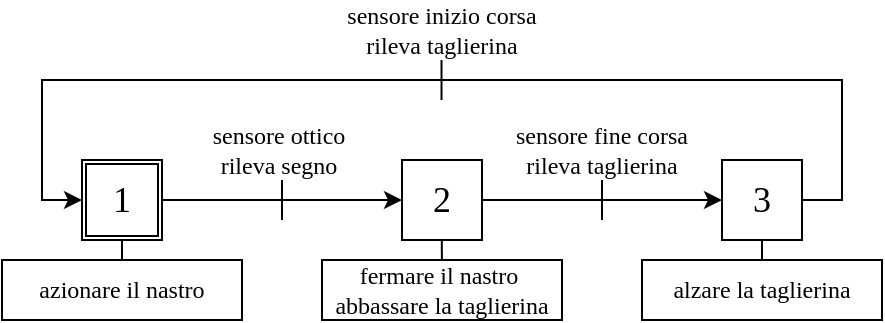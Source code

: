 <mxfile version="24.7.17">
  <diagram name="Pagina-1" id="_-5dWE3chr-w30Ih_SpF">
    <mxGraphModel dx="676" dy="391" grid="1" gridSize="10" guides="1" tooltips="1" connect="1" arrows="1" fold="1" page="1" pageScale="1" pageWidth="827" pageHeight="1169" math="0" shadow="0">
      <root>
        <mxCell id="0" />
        <mxCell id="1" parent="0" />
        <mxCell id="bO01W7COLCnfSwVjlIOT-19" style="edgeStyle=orthogonalEdgeStyle;rounded=0;orthogonalLoop=1;jettySize=auto;html=1;entryX=0;entryY=0.5;entryDx=0;entryDy=0;" edge="1" parent="1" source="bO01W7COLCnfSwVjlIOT-14" target="bO01W7COLCnfSwVjlIOT-17">
          <mxGeometry relative="1" as="geometry" />
        </mxCell>
        <mxCell id="bO01W7COLCnfSwVjlIOT-14" value="2" style="rounded=0;whiteSpace=wrap;html=1;fontFamily=Times New Roman;fontSize=18;fillColor=none;" vertex="1" parent="1">
          <mxGeometry x="560" y="360" width="40" height="40" as="geometry" />
        </mxCell>
        <mxCell id="bO01W7COLCnfSwVjlIOT-18" style="edgeStyle=orthogonalEdgeStyle;rounded=0;orthogonalLoop=1;jettySize=auto;html=1;entryX=0;entryY=0.5;entryDx=0;entryDy=0;" edge="1" parent="1" source="bO01W7COLCnfSwVjlIOT-16" target="bO01W7COLCnfSwVjlIOT-14">
          <mxGeometry relative="1" as="geometry" />
        </mxCell>
        <mxCell id="bO01W7COLCnfSwVjlIOT-16" value="&lt;span style=&quot;font-family: &amp;quot;Times New Roman&amp;quot;; font-size: 18px;&quot;&gt;1&lt;/span&gt;" style="shape=ext;double=1;whiteSpace=wrap;html=1;aspect=fixed;" vertex="1" parent="1">
          <mxGeometry x="400" y="360" width="40" height="40" as="geometry" />
        </mxCell>
        <mxCell id="bO01W7COLCnfSwVjlIOT-30" style="edgeStyle=orthogonalEdgeStyle;rounded=0;orthogonalLoop=1;jettySize=auto;html=1;entryX=0;entryY=0.5;entryDx=0;entryDy=0;" edge="1" parent="1" source="bO01W7COLCnfSwVjlIOT-17" target="bO01W7COLCnfSwVjlIOT-16">
          <mxGeometry relative="1" as="geometry">
            <Array as="points">
              <mxPoint x="780" y="380" />
              <mxPoint x="780" y="320" />
              <mxPoint x="380" y="320" />
              <mxPoint x="380" y="380" />
            </Array>
          </mxGeometry>
        </mxCell>
        <mxCell id="bO01W7COLCnfSwVjlIOT-17" value="3" style="rounded=0;whiteSpace=wrap;html=1;fontFamily=Times New Roman;fontSize=18;fillColor=none;" vertex="1" parent="1">
          <mxGeometry x="720" y="360" width="40" height="40" as="geometry" />
        </mxCell>
        <mxCell id="bO01W7COLCnfSwVjlIOT-20" value="" style="endArrow=none;html=1;rounded=0;" edge="1" parent="1">
          <mxGeometry width="50" height="50" relative="1" as="geometry">
            <mxPoint x="500" y="370" as="sourcePoint" />
            <mxPoint x="500" y="390" as="targetPoint" />
          </mxGeometry>
        </mxCell>
        <mxCell id="bO01W7COLCnfSwVjlIOT-21" value="" style="endArrow=none;html=1;rounded=0;" edge="1" parent="1">
          <mxGeometry width="50" height="50" relative="1" as="geometry">
            <mxPoint x="660" y="370" as="sourcePoint" />
            <mxPoint x="660" y="390" as="targetPoint" />
          </mxGeometry>
        </mxCell>
        <mxCell id="bO01W7COLCnfSwVjlIOT-25" style="edgeStyle=orthogonalEdgeStyle;rounded=0;orthogonalLoop=1;jettySize=auto;html=1;entryX=0.5;entryY=1;entryDx=0;entryDy=0;endArrow=none;endFill=0;" edge="1" parent="1" source="bO01W7COLCnfSwVjlIOT-22" target="bO01W7COLCnfSwVjlIOT-16">
          <mxGeometry relative="1" as="geometry">
            <Array as="points">
              <mxPoint x="420" y="400" />
              <mxPoint x="420" y="400" />
            </Array>
          </mxGeometry>
        </mxCell>
        <mxCell id="bO01W7COLCnfSwVjlIOT-22" value="azionare il nastro" style="rounded=0;whiteSpace=wrap;html=1;fillColor=none;fontFamily=Times New Roman;" vertex="1" parent="1">
          <mxGeometry x="360" y="410" width="120" height="30" as="geometry" />
        </mxCell>
        <mxCell id="bO01W7COLCnfSwVjlIOT-23" value="fermare il nastro&amp;nbsp;&lt;div&gt;abbassare la taglierina&lt;/div&gt;" style="rounded=0;whiteSpace=wrap;html=1;fillColor=none;fontFamily=Times New Roman;" vertex="1" parent="1">
          <mxGeometry x="520" y="410" width="120" height="30" as="geometry" />
        </mxCell>
        <mxCell id="bO01W7COLCnfSwVjlIOT-24" value="alzare la taglierina" style="rounded=0;whiteSpace=wrap;html=1;fillColor=none;fontFamily=Times New Roman;" vertex="1" parent="1">
          <mxGeometry x="680" y="410" width="120" height="30" as="geometry" />
        </mxCell>
        <mxCell id="bO01W7COLCnfSwVjlIOT-26" style="edgeStyle=orthogonalEdgeStyle;rounded=0;orthogonalLoop=1;jettySize=auto;html=1;entryX=0.5;entryY=1;entryDx=0;entryDy=0;endArrow=none;endFill=0;" edge="1" parent="1">
          <mxGeometry relative="1" as="geometry">
            <mxPoint x="579.94" y="410" as="sourcePoint" />
            <mxPoint x="579.94" y="400" as="targetPoint" />
            <Array as="points">
              <mxPoint x="579.94" y="400" />
              <mxPoint x="579.94" y="400" />
            </Array>
          </mxGeometry>
        </mxCell>
        <mxCell id="bO01W7COLCnfSwVjlIOT-27" style="edgeStyle=orthogonalEdgeStyle;rounded=0;orthogonalLoop=1;jettySize=auto;html=1;entryX=0.5;entryY=1;entryDx=0;entryDy=0;endArrow=none;endFill=0;" edge="1" parent="1">
          <mxGeometry relative="1" as="geometry">
            <mxPoint x="739.99" y="410" as="sourcePoint" />
            <mxPoint x="739.99" y="400" as="targetPoint" />
            <Array as="points">
              <mxPoint x="739.99" y="400" />
              <mxPoint x="739.99" y="400" />
            </Array>
          </mxGeometry>
        </mxCell>
        <mxCell id="bO01W7COLCnfSwVjlIOT-28" value="sensore ottico&amp;nbsp;&lt;div&gt;rileva segno&amp;nbsp;&lt;/div&gt;" style="text;html=1;align=center;verticalAlign=middle;whiteSpace=wrap;rounded=0;fontFamily=Times New Roman;" vertex="1" parent="1">
          <mxGeometry x="450" y="340" width="100" height="30" as="geometry" />
        </mxCell>
        <mxCell id="bO01W7COLCnfSwVjlIOT-29" value="sensore fine corsa rileva taglierina" style="text;html=1;align=center;verticalAlign=middle;whiteSpace=wrap;rounded=0;fontFamily=Times New Roman;" vertex="1" parent="1">
          <mxGeometry x="610" y="340" width="100" height="30" as="geometry" />
        </mxCell>
        <mxCell id="bO01W7COLCnfSwVjlIOT-31" value="sensore inizio corsa rileva taglierina" style="text;html=1;align=center;verticalAlign=middle;whiteSpace=wrap;rounded=0;fontFamily=Times New Roman;" vertex="1" parent="1">
          <mxGeometry x="530" y="280" width="100" height="30" as="geometry" />
        </mxCell>
        <mxCell id="bO01W7COLCnfSwVjlIOT-32" value="" style="endArrow=none;html=1;rounded=0;" edge="1" parent="1">
          <mxGeometry width="50" height="50" relative="1" as="geometry">
            <mxPoint x="579.76" y="310" as="sourcePoint" />
            <mxPoint x="579.76" y="330" as="targetPoint" />
          </mxGeometry>
        </mxCell>
      </root>
    </mxGraphModel>
  </diagram>
</mxfile>
